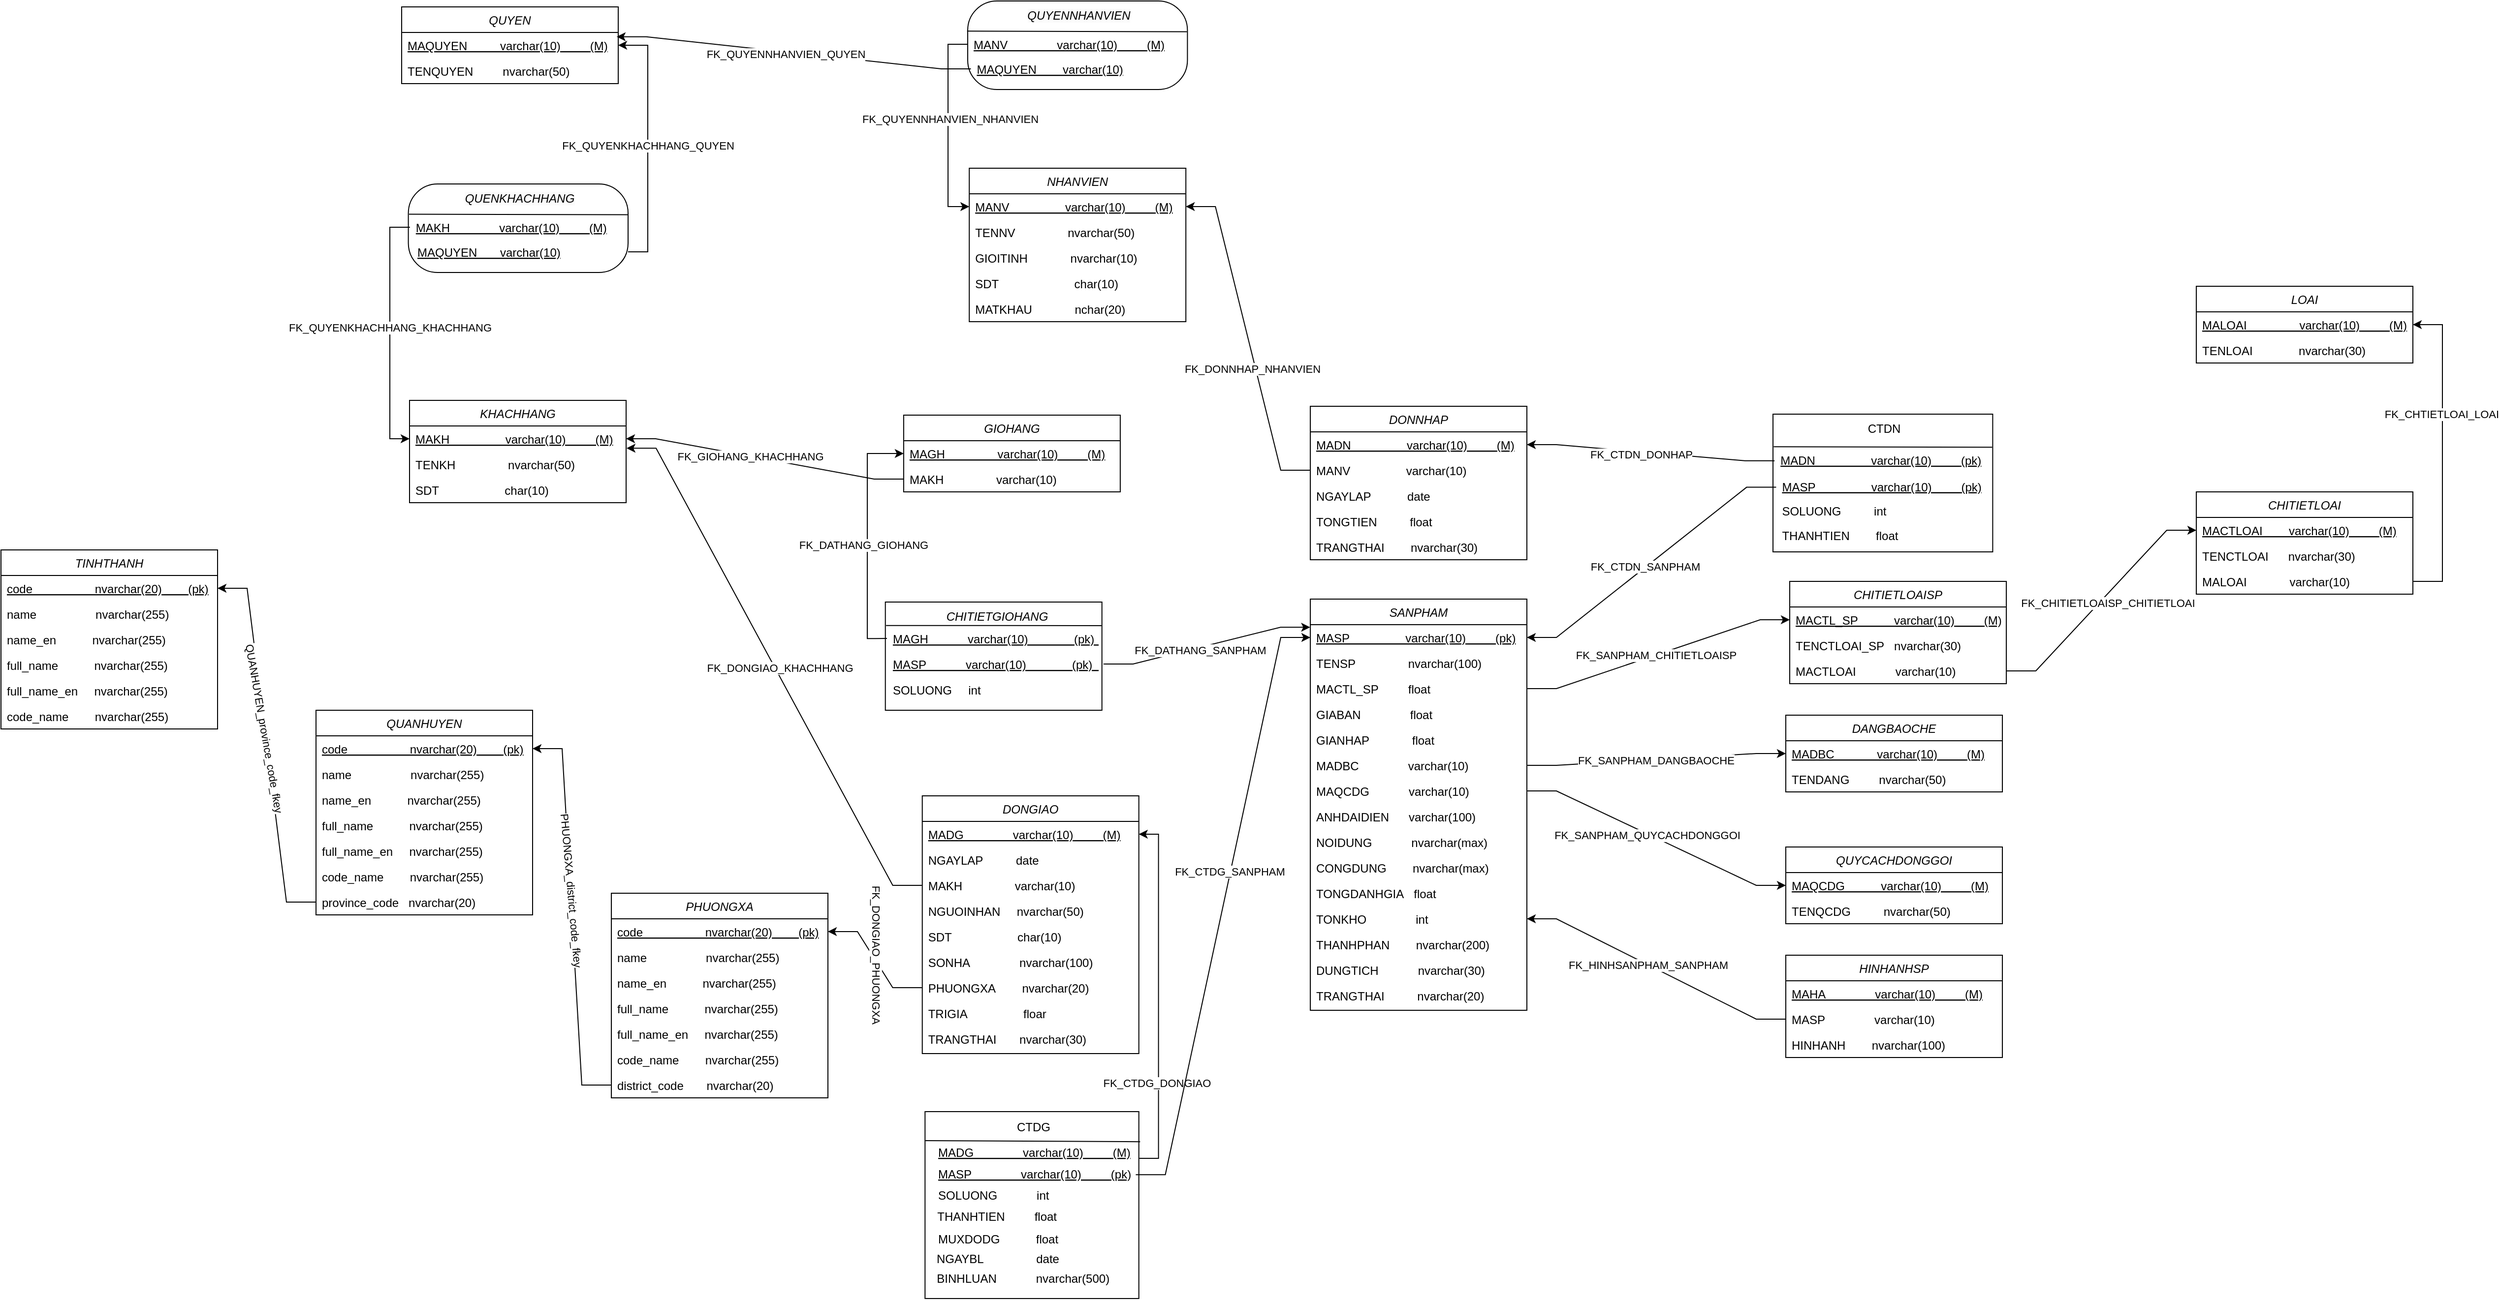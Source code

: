 <mxfile version="22.1.9" type="google">
  <diagram id="C5RBs43oDa-KdzZeNtuy" name="Page-1">
    <mxGraphModel grid="1" page="1" gridSize="10" guides="1" tooltips="1" connect="1" arrows="1" fold="1" pageScale="1" pageWidth="827" pageHeight="1169" math="0" shadow="0">
      <root>
        <mxCell id="WIyWlLk6GJQsqaUBKTNV-0" />
        <mxCell id="WIyWlLk6GJQsqaUBKTNV-1" parent="WIyWlLk6GJQsqaUBKTNV-0" />
        <mxCell id="0dB9B7S8kSLd88PdveQH-737" value="SANPHAM" style="swimlane;fontStyle=2;align=center;verticalAlign=top;childLayout=stackLayout;horizontal=1;startSize=26;horizontalStack=0;resizeParent=1;resizeLast=0;collapsible=1;marginBottom=0;rounded=0;shadow=0;strokeWidth=1;" vertex="1" parent="WIyWlLk6GJQsqaUBKTNV-1">
          <mxGeometry x="1710" y="1148" width="220" height="418" as="geometry">
            <mxRectangle x="230" y="140" width="160" height="26" as="alternateBounds" />
          </mxGeometry>
        </mxCell>
        <mxCell id="0dB9B7S8kSLd88PdveQH-738" value="MASP                 varchar(10)         (pk)" style="text;align=left;verticalAlign=top;spacingLeft=4;spacingRight=4;overflow=hidden;rotatable=0;points=[[0,0.5],[1,0.5]];portConstraint=eastwest;fontStyle=4" vertex="1" parent="0dB9B7S8kSLd88PdveQH-737">
          <mxGeometry y="26" width="220" height="26" as="geometry" />
        </mxCell>
        <mxCell id="0dB9B7S8kSLd88PdveQH-739" value="TENSP                nvarchar(100)" style="text;align=left;verticalAlign=top;spacingLeft=4;spacingRight=4;overflow=hidden;rotatable=0;points=[[0,0.5],[1,0.5]];portConstraint=eastwest;rounded=0;shadow=0;html=0;" vertex="1" parent="0dB9B7S8kSLd88PdveQH-737">
          <mxGeometry y="52" width="220" height="26" as="geometry" />
        </mxCell>
        <mxCell id="0dB9B7S8kSLd88PdveQH-740" value="MACTL_SP         float" style="text;align=left;verticalAlign=top;spacingLeft=4;spacingRight=4;overflow=hidden;rotatable=0;points=[[0,0.5],[1,0.5]];portConstraint=eastwest;rounded=0;shadow=0;html=0;" vertex="1" parent="0dB9B7S8kSLd88PdveQH-737">
          <mxGeometry y="78" width="220" height="26" as="geometry" />
        </mxCell>
        <mxCell id="0dB9B7S8kSLd88PdveQH-741" value="GIABAN               float" style="text;align=left;verticalAlign=top;spacingLeft=4;spacingRight=4;overflow=hidden;rotatable=0;points=[[0,0.5],[1,0.5]];portConstraint=eastwest;rounded=0;shadow=0;html=0;" vertex="1" parent="0dB9B7S8kSLd88PdveQH-737">
          <mxGeometry y="104" width="220" height="26" as="geometry" />
        </mxCell>
        <mxCell id="0dB9B7S8kSLd88PdveQH-742" value="GIANHAP             float" style="text;align=left;verticalAlign=top;spacingLeft=4;spacingRight=4;overflow=hidden;rotatable=0;points=[[0,0.5],[1,0.5]];portConstraint=eastwest;rounded=0;shadow=0;html=0;" vertex="1" parent="0dB9B7S8kSLd88PdveQH-737">
          <mxGeometry y="130" width="220" height="26" as="geometry" />
        </mxCell>
        <mxCell id="0dB9B7S8kSLd88PdveQH-743" value="MADBC               varchar(10)" style="text;align=left;verticalAlign=top;spacingLeft=4;spacingRight=4;overflow=hidden;rotatable=0;points=[[0,0.5],[1,0.5]];portConstraint=eastwest;rounded=0;shadow=0;html=0;" vertex="1" parent="0dB9B7S8kSLd88PdveQH-737">
          <mxGeometry y="156" width="220" height="26" as="geometry" />
        </mxCell>
        <mxCell id="0dB9B7S8kSLd88PdveQH-744" value="MAQCDG            varchar(10)" style="text;align=left;verticalAlign=top;spacingLeft=4;spacingRight=4;overflow=hidden;rotatable=0;points=[[0,0.5],[1,0.5]];portConstraint=eastwest;rounded=0;shadow=0;html=0;" vertex="1" parent="0dB9B7S8kSLd88PdveQH-737">
          <mxGeometry y="182" width="220" height="26" as="geometry" />
        </mxCell>
        <mxCell id="0dB9B7S8kSLd88PdveQH-745" value="ANHDAIDIEN      varchar(100)" style="text;align=left;verticalAlign=top;spacingLeft=4;spacingRight=4;overflow=hidden;rotatable=0;points=[[0,0.5],[1,0.5]];portConstraint=eastwest;rounded=0;shadow=0;html=0;" vertex="1" parent="0dB9B7S8kSLd88PdveQH-737">
          <mxGeometry y="208" width="220" height="26" as="geometry" />
        </mxCell>
        <mxCell id="0dB9B7S8kSLd88PdveQH-746" value="NOIDUNG            nvarchar(max)" style="text;align=left;verticalAlign=top;spacingLeft=4;spacingRight=4;overflow=hidden;rotatable=0;points=[[0,0.5],[1,0.5]];portConstraint=eastwest;rounded=0;shadow=0;html=0;" vertex="1" parent="0dB9B7S8kSLd88PdveQH-737">
          <mxGeometry y="234" width="220" height="26" as="geometry" />
        </mxCell>
        <mxCell id="0dB9B7S8kSLd88PdveQH-747" value="CONGDUNG        nvarchar(max)" style="text;align=left;verticalAlign=top;spacingLeft=4;spacingRight=4;overflow=hidden;rotatable=0;points=[[0,0.5],[1,0.5]];portConstraint=eastwest;rounded=0;shadow=0;html=0;" vertex="1" parent="0dB9B7S8kSLd88PdveQH-737">
          <mxGeometry y="260" width="220" height="26" as="geometry" />
        </mxCell>
        <mxCell id="0dB9B7S8kSLd88PdveQH-748" value="TONGDANHGIA   float" style="text;align=left;verticalAlign=top;spacingLeft=4;spacingRight=4;overflow=hidden;rotatable=0;points=[[0,0.5],[1,0.5]];portConstraint=eastwest;rounded=0;shadow=0;html=0;" vertex="1" parent="0dB9B7S8kSLd88PdveQH-737">
          <mxGeometry y="286" width="220" height="26" as="geometry" />
        </mxCell>
        <mxCell id="0dB9B7S8kSLd88PdveQH-749" value="TONKHO               int" style="text;align=left;verticalAlign=top;spacingLeft=4;spacingRight=4;overflow=hidden;rotatable=0;points=[[0,0.5],[1,0.5]];portConstraint=eastwest;rounded=0;shadow=0;html=0;" vertex="1" parent="0dB9B7S8kSLd88PdveQH-737">
          <mxGeometry y="312" width="220" height="26" as="geometry" />
        </mxCell>
        <mxCell id="0dB9B7S8kSLd88PdveQH-750" value="THANHPHAN        nvarchar(200)" style="text;align=left;verticalAlign=top;spacingLeft=4;spacingRight=4;overflow=hidden;rotatable=0;points=[[0,0.5],[1,0.5]];portConstraint=eastwest;rounded=0;shadow=0;html=0;" vertex="1" parent="0dB9B7S8kSLd88PdveQH-737">
          <mxGeometry y="338" width="220" height="26" as="geometry" />
        </mxCell>
        <mxCell id="0dB9B7S8kSLd88PdveQH-751" value="DUNGTICH            nvarchar(30)" style="text;align=left;verticalAlign=top;spacingLeft=4;spacingRight=4;overflow=hidden;rotatable=0;points=[[0,0.5],[1,0.5]];portConstraint=eastwest;rounded=0;shadow=0;html=0;" vertex="1" parent="0dB9B7S8kSLd88PdveQH-737">
          <mxGeometry y="364" width="220" height="26" as="geometry" />
        </mxCell>
        <mxCell id="0dB9B7S8kSLd88PdveQH-752" value="TRANGTHAI          nvarchar(20)" style="text;align=left;verticalAlign=top;spacingLeft=4;spacingRight=4;overflow=hidden;rotatable=0;points=[[0,0.5],[1,0.5]];portConstraint=eastwest;rounded=0;shadow=0;html=0;" vertex="1" parent="0dB9B7S8kSLd88PdveQH-737">
          <mxGeometry y="390" width="220" height="28" as="geometry" />
        </mxCell>
        <mxCell id="0dB9B7S8kSLd88PdveQH-753" value="DANGBAOCHE" style="swimlane;fontStyle=2;align=center;verticalAlign=top;childLayout=stackLayout;horizontal=1;startSize=26;horizontalStack=0;resizeParent=1;resizeLast=0;collapsible=1;marginBottom=0;rounded=0;shadow=0;strokeWidth=1;" vertex="1" parent="WIyWlLk6GJQsqaUBKTNV-1">
          <mxGeometry x="2193" y="1266" width="220" height="78" as="geometry">
            <mxRectangle x="230" y="140" width="160" height="26" as="alternateBounds" />
          </mxGeometry>
        </mxCell>
        <mxCell id="0dB9B7S8kSLd88PdveQH-754" value="MADBC             varchar(10)         (M)" style="text;align=left;verticalAlign=top;spacingLeft=4;spacingRight=4;overflow=hidden;rotatable=0;points=[[0,0.5],[1,0.5]];portConstraint=eastwest;fontStyle=4" vertex="1" parent="0dB9B7S8kSLd88PdveQH-753">
          <mxGeometry y="26" width="220" height="26" as="geometry" />
        </mxCell>
        <mxCell id="0dB9B7S8kSLd88PdveQH-755" value="TENDANG         nvarchar(50)" style="text;align=left;verticalAlign=top;spacingLeft=4;spacingRight=4;overflow=hidden;rotatable=0;points=[[0,0.5],[1,0.5]];portConstraint=eastwest;rounded=0;shadow=0;html=0;" vertex="1" parent="0dB9B7S8kSLd88PdveQH-753">
          <mxGeometry y="52" width="220" height="26" as="geometry" />
        </mxCell>
        <mxCell id="0dB9B7S8kSLd88PdveQH-756" value="CHITIETLOAISP" style="swimlane;fontStyle=2;align=center;verticalAlign=top;childLayout=stackLayout;horizontal=1;startSize=26;horizontalStack=0;resizeParent=1;resizeLast=0;collapsible=1;marginBottom=0;rounded=0;shadow=0;strokeWidth=1;" vertex="1" parent="WIyWlLk6GJQsqaUBKTNV-1">
          <mxGeometry x="2197" y="1130" width="220" height="104" as="geometry">
            <mxRectangle x="230" y="140" width="160" height="26" as="alternateBounds" />
          </mxGeometry>
        </mxCell>
        <mxCell id="0dB9B7S8kSLd88PdveQH-757" value="MACTL_SP           varchar(10)         (M)" style="text;align=left;verticalAlign=top;spacingLeft=4;spacingRight=4;overflow=hidden;rotatable=0;points=[[0,0.5],[1,0.5]];portConstraint=eastwest;fontStyle=4" vertex="1" parent="0dB9B7S8kSLd88PdveQH-756">
          <mxGeometry y="26" width="220" height="26" as="geometry" />
        </mxCell>
        <mxCell id="0dB9B7S8kSLd88PdveQH-758" value="TENCTLOAI_SP   nvarchar(30)" style="text;align=left;verticalAlign=top;spacingLeft=4;spacingRight=4;overflow=hidden;rotatable=0;points=[[0,0.5],[1,0.5]];portConstraint=eastwest;rounded=0;shadow=0;html=0;" vertex="1" parent="0dB9B7S8kSLd88PdveQH-756">
          <mxGeometry y="52" width="220" height="26" as="geometry" />
        </mxCell>
        <mxCell id="0dB9B7S8kSLd88PdveQH-759" value="MACTLOAI            varchar(10)" style="text;align=left;verticalAlign=top;spacingLeft=4;spacingRight=4;overflow=hidden;rotatable=0;points=[[0,0.5],[1,0.5]];portConstraint=eastwest;rounded=0;shadow=0;html=0;" vertex="1" parent="0dB9B7S8kSLd88PdveQH-756">
          <mxGeometry y="78" width="220" height="26" as="geometry" />
        </mxCell>
        <mxCell id="0dB9B7S8kSLd88PdveQH-760" value="CHITIETLOAI" style="swimlane;fontStyle=2;align=center;verticalAlign=top;childLayout=stackLayout;horizontal=1;startSize=26;horizontalStack=0;resizeParent=1;resizeLast=0;collapsible=1;marginBottom=0;rounded=0;shadow=0;strokeWidth=1;" vertex="1" parent="WIyWlLk6GJQsqaUBKTNV-1">
          <mxGeometry x="2610" y="1039" width="220" height="104" as="geometry">
            <mxRectangle x="230" y="140" width="160" height="26" as="alternateBounds" />
          </mxGeometry>
        </mxCell>
        <mxCell id="0dB9B7S8kSLd88PdveQH-761" value="MACTLOAI        varchar(10)         (M)" style="text;align=left;verticalAlign=top;spacingLeft=4;spacingRight=4;overflow=hidden;rotatable=0;points=[[0,0.5],[1,0.5]];portConstraint=eastwest;fontStyle=4" vertex="1" parent="0dB9B7S8kSLd88PdveQH-760">
          <mxGeometry y="26" width="220" height="26" as="geometry" />
        </mxCell>
        <mxCell id="0dB9B7S8kSLd88PdveQH-762" value="TENCTLOAI      nvarchar(30)" style="text;align=left;verticalAlign=top;spacingLeft=4;spacingRight=4;overflow=hidden;rotatable=0;points=[[0,0.5],[1,0.5]];portConstraint=eastwest;rounded=0;shadow=0;html=0;" vertex="1" parent="0dB9B7S8kSLd88PdveQH-760">
          <mxGeometry y="52" width="220" height="26" as="geometry" />
        </mxCell>
        <mxCell id="0dB9B7S8kSLd88PdveQH-763" value="MALOAI             varchar(10)         " style="text;align=left;verticalAlign=top;spacingLeft=4;spacingRight=4;overflow=hidden;rotatable=0;points=[[0,0.5],[1,0.5]];portConstraint=eastwest;fontStyle=0" vertex="1" parent="0dB9B7S8kSLd88PdveQH-760">
          <mxGeometry y="78" width="220" height="26" as="geometry" />
        </mxCell>
        <mxCell id="0dB9B7S8kSLd88PdveQH-764" value="QUYCACHDONGGOI" style="swimlane;fontStyle=2;align=center;verticalAlign=top;childLayout=stackLayout;horizontal=1;startSize=26;horizontalStack=0;resizeParent=1;resizeLast=0;collapsible=1;marginBottom=0;rounded=0;shadow=0;strokeWidth=1;" vertex="1" parent="WIyWlLk6GJQsqaUBKTNV-1">
          <mxGeometry x="2193" y="1400" width="220" height="78" as="geometry">
            <mxRectangle x="230" y="140" width="160" height="26" as="alternateBounds" />
          </mxGeometry>
        </mxCell>
        <mxCell id="0dB9B7S8kSLd88PdveQH-765" value="MAQCDG           varchar(10)         (M)" style="text;align=left;verticalAlign=top;spacingLeft=4;spacingRight=4;overflow=hidden;rotatable=0;points=[[0,0.5],[1,0.5]];portConstraint=eastwest;fontStyle=4" vertex="1" parent="0dB9B7S8kSLd88PdveQH-764">
          <mxGeometry y="26" width="220" height="26" as="geometry" />
        </mxCell>
        <mxCell id="0dB9B7S8kSLd88PdveQH-766" value="TENQCDG          nvarchar(50)" style="text;align=left;verticalAlign=top;spacingLeft=4;spacingRight=4;overflow=hidden;rotatable=0;points=[[0,0.5],[1,0.5]];portConstraint=eastwest;rounded=0;shadow=0;html=0;" vertex="1" parent="0dB9B7S8kSLd88PdveQH-764">
          <mxGeometry y="52" width="220" height="26" as="geometry" />
        </mxCell>
        <mxCell id="0dB9B7S8kSLd88PdveQH-767" value="LOAI" style="swimlane;fontStyle=2;align=center;verticalAlign=top;childLayout=stackLayout;horizontal=1;startSize=26;horizontalStack=0;resizeParent=1;resizeLast=0;collapsible=1;marginBottom=0;rounded=0;shadow=0;strokeWidth=1;" vertex="1" parent="WIyWlLk6GJQsqaUBKTNV-1">
          <mxGeometry x="2610" y="830" width="220" height="78" as="geometry">
            <mxRectangle x="230" y="140" width="160" height="26" as="alternateBounds" />
          </mxGeometry>
        </mxCell>
        <mxCell id="0dB9B7S8kSLd88PdveQH-768" value="MALOAI                varchar(10)         (M)" style="text;align=left;verticalAlign=top;spacingLeft=4;spacingRight=4;overflow=hidden;rotatable=0;points=[[0,0.5],[1,0.5]];portConstraint=eastwest;fontStyle=4" vertex="1" parent="0dB9B7S8kSLd88PdveQH-767">
          <mxGeometry y="26" width="220" height="26" as="geometry" />
        </mxCell>
        <mxCell id="0dB9B7S8kSLd88PdveQH-769" value="TENLOAI              nvarchar(30)" style="text;align=left;verticalAlign=top;spacingLeft=4;spacingRight=4;overflow=hidden;rotatable=0;points=[[0,0.5],[1,0.5]];portConstraint=eastwest;rounded=0;shadow=0;html=0;" vertex="1" parent="0dB9B7S8kSLd88PdveQH-767">
          <mxGeometry y="52" width="220" height="26" as="geometry" />
        </mxCell>
        <mxCell id="0dB9B7S8kSLd88PdveQH-770" value="DONNHAP" style="swimlane;fontStyle=2;align=center;verticalAlign=top;childLayout=stackLayout;horizontal=1;startSize=26;horizontalStack=0;resizeParent=1;resizeLast=0;collapsible=1;marginBottom=0;rounded=0;shadow=0;strokeWidth=1;" vertex="1" parent="WIyWlLk6GJQsqaUBKTNV-1">
          <mxGeometry x="1710" y="952" width="220" height="156" as="geometry">
            <mxRectangle x="230" y="140" width="160" height="26" as="alternateBounds" />
          </mxGeometry>
        </mxCell>
        <mxCell id="0dB9B7S8kSLd88PdveQH-771" value="MADN                 varchar(10)         (M)" style="text;align=left;verticalAlign=top;spacingLeft=4;spacingRight=4;overflow=hidden;rotatable=0;points=[[0,0.5],[1,0.5]];portConstraint=eastwest;fontStyle=4" vertex="1" parent="0dB9B7S8kSLd88PdveQH-770">
          <mxGeometry y="26" width="220" height="26" as="geometry" />
        </mxCell>
        <mxCell id="0dB9B7S8kSLd88PdveQH-772" value="MANV                 varchar(10)" style="text;align=left;verticalAlign=top;spacingLeft=4;spacingRight=4;overflow=hidden;rotatable=0;points=[[0,0.5],[1,0.5]];portConstraint=eastwest;rounded=0;shadow=0;html=0;" vertex="1" parent="0dB9B7S8kSLd88PdveQH-770">
          <mxGeometry y="52" width="220" height="26" as="geometry" />
        </mxCell>
        <mxCell id="0dB9B7S8kSLd88PdveQH-773" value="NGAYLAP           date" style="text;align=left;verticalAlign=top;spacingLeft=4;spacingRight=4;overflow=hidden;rotatable=0;points=[[0,0.5],[1,0.5]];portConstraint=eastwest;rounded=0;shadow=0;html=0;" vertex="1" parent="0dB9B7S8kSLd88PdveQH-770">
          <mxGeometry y="78" width="220" height="26" as="geometry" />
        </mxCell>
        <mxCell id="0dB9B7S8kSLd88PdveQH-774" value="TONGTIEN          float" style="text;align=left;verticalAlign=top;spacingLeft=4;spacingRight=4;overflow=hidden;rotatable=0;points=[[0,0.5],[1,0.5]];portConstraint=eastwest;rounded=0;shadow=0;html=0;" vertex="1" parent="0dB9B7S8kSLd88PdveQH-770">
          <mxGeometry y="104" width="220" height="26" as="geometry" />
        </mxCell>
        <mxCell id="0dB9B7S8kSLd88PdveQH-775" value="TRANGTHAI        nvarchar(30)" style="text;align=left;verticalAlign=top;spacingLeft=4;spacingRight=4;overflow=hidden;rotatable=0;points=[[0,0.5],[1,0.5]];portConstraint=eastwest;rounded=0;shadow=0;html=0;" vertex="1" parent="0dB9B7S8kSLd88PdveQH-770">
          <mxGeometry y="130" width="220" height="26" as="geometry" />
        </mxCell>
        <mxCell id="0dB9B7S8kSLd88PdveQH-776" value="KHACHHANG" style="swimlane;fontStyle=2;align=center;verticalAlign=top;childLayout=stackLayout;horizontal=1;startSize=26;horizontalStack=0;resizeParent=1;resizeLast=0;collapsible=1;marginBottom=0;rounded=0;shadow=0;strokeWidth=1;" vertex="1" parent="WIyWlLk6GJQsqaUBKTNV-1">
          <mxGeometry x="795" y="946" width="220" height="104" as="geometry">
            <mxRectangle x="230" y="140" width="160" height="26" as="alternateBounds" />
          </mxGeometry>
        </mxCell>
        <mxCell id="0dB9B7S8kSLd88PdveQH-777" value="MAKH                 varchar(10)         (M)" style="text;align=left;verticalAlign=top;spacingLeft=4;spacingRight=4;overflow=hidden;rotatable=0;points=[[0,0.5],[1,0.5]];portConstraint=eastwest;fontStyle=4" vertex="1" parent="0dB9B7S8kSLd88PdveQH-776">
          <mxGeometry y="26" width="220" height="26" as="geometry" />
        </mxCell>
        <mxCell id="0dB9B7S8kSLd88PdveQH-778" value="TENKH                nvarchar(50)" style="text;align=left;verticalAlign=top;spacingLeft=4;spacingRight=4;overflow=hidden;rotatable=0;points=[[0,0.5],[1,0.5]];portConstraint=eastwest;rounded=0;shadow=0;html=0;" vertex="1" parent="0dB9B7S8kSLd88PdveQH-776">
          <mxGeometry y="52" width="220" height="26" as="geometry" />
        </mxCell>
        <mxCell id="0dB9B7S8kSLd88PdveQH-779" value="SDT                    char(10)" style="text;align=left;verticalAlign=top;spacingLeft=4;spacingRight=4;overflow=hidden;rotatable=0;points=[[0,0.5],[1,0.5]];portConstraint=eastwest;rounded=0;shadow=0;html=0;" vertex="1" parent="0dB9B7S8kSLd88PdveQH-776">
          <mxGeometry y="78" width="220" height="26" as="geometry" />
        </mxCell>
        <mxCell id="0dB9B7S8kSLd88PdveQH-780" value="GIOHANG" style="swimlane;fontStyle=2;align=center;verticalAlign=top;childLayout=stackLayout;horizontal=1;startSize=26;horizontalStack=0;resizeParent=1;resizeLast=0;collapsible=1;marginBottom=0;rounded=0;shadow=0;strokeWidth=1;" vertex="1" parent="WIyWlLk6GJQsqaUBKTNV-1">
          <mxGeometry x="1296.95" y="961" width="220" height="78" as="geometry">
            <mxRectangle x="230" y="140" width="160" height="26" as="alternateBounds" />
          </mxGeometry>
        </mxCell>
        <mxCell id="0dB9B7S8kSLd88PdveQH-781" value="MAGH                varchar(10)         (M)" style="text;align=left;verticalAlign=top;spacingLeft=4;spacingRight=4;overflow=hidden;rotatable=0;points=[[0,0.5],[1,0.5]];portConstraint=eastwest;fontStyle=4" vertex="1" parent="0dB9B7S8kSLd88PdveQH-780">
          <mxGeometry y="26" width="220" height="26" as="geometry" />
        </mxCell>
        <mxCell id="0dB9B7S8kSLd88PdveQH-782" value="MAKH                varchar(10)        " style="text;align=left;verticalAlign=top;spacingLeft=4;spacingRight=4;overflow=hidden;rotatable=0;points=[[0,0.5],[1,0.5]];portConstraint=eastwest;fontStyle=0" vertex="1" parent="0dB9B7S8kSLd88PdveQH-780">
          <mxGeometry y="52" width="220" height="26" as="geometry" />
        </mxCell>
        <mxCell id="0dB9B7S8kSLd88PdveQH-783" value="HINHANHSP" style="swimlane;fontStyle=2;align=center;verticalAlign=top;childLayout=stackLayout;horizontal=1;startSize=26;horizontalStack=0;resizeParent=1;resizeLast=0;collapsible=1;marginBottom=0;rounded=0;shadow=0;strokeWidth=1;" vertex="1" parent="WIyWlLk6GJQsqaUBKTNV-1">
          <mxGeometry x="2193" y="1510" width="220" height="104" as="geometry">
            <mxRectangle x="230" y="140" width="160" height="26" as="alternateBounds" />
          </mxGeometry>
        </mxCell>
        <mxCell id="0dB9B7S8kSLd88PdveQH-784" value="MAHA               varchar(10)         (M)" style="text;align=left;verticalAlign=top;spacingLeft=4;spacingRight=4;overflow=hidden;rotatable=0;points=[[0,0.5],[1,0.5]];portConstraint=eastwest;fontStyle=4" vertex="1" parent="0dB9B7S8kSLd88PdveQH-783">
          <mxGeometry y="26" width="220" height="26" as="geometry" />
        </mxCell>
        <mxCell id="0dB9B7S8kSLd88PdveQH-785" value="MASP               varchar(10)         " style="text;align=left;verticalAlign=top;spacingLeft=4;spacingRight=4;overflow=hidden;rotatable=0;points=[[0,0.5],[1,0.5]];portConstraint=eastwest;fontStyle=0" vertex="1" parent="0dB9B7S8kSLd88PdveQH-783">
          <mxGeometry y="52" width="220" height="26" as="geometry" />
        </mxCell>
        <mxCell id="0dB9B7S8kSLd88PdveQH-786" value="HINHANH        nvarchar(100)" style="text;align=left;verticalAlign=top;spacingLeft=4;spacingRight=4;overflow=hidden;rotatable=0;points=[[0,0.5],[1,0.5]];portConstraint=eastwest;rounded=0;shadow=0;html=0;" vertex="1" parent="0dB9B7S8kSLd88PdveQH-783">
          <mxGeometry y="78" width="220" height="26" as="geometry" />
        </mxCell>
        <mxCell id="0dB9B7S8kSLd88PdveQH-787" value="" style="group" connectable="0" vertex="1" parent="WIyWlLk6GJQsqaUBKTNV-1">
          <mxGeometry x="1320" y="1148" width="223.2" height="160" as="geometry" />
        </mxCell>
        <mxCell id="0dB9B7S8kSLd88PdveQH-788" value="" style="rounded=1;whiteSpace=wrap;html=1;arcSize=0;fillStyle=solid;" vertex="1" parent="0dB9B7S8kSLd88PdveQH-787">
          <mxGeometry x="-41.65" y="3" width="220" height="110" as="geometry" />
        </mxCell>
        <mxCell id="0dB9B7S8kSLd88PdveQH-789" value="MAGH            varchar(10)              (pk)    " style="text;align=left;verticalAlign=top;spacingLeft=4;spacingRight=4;overflow=hidden;rotatable=0;points=[[0,0.5],[1,0.5]];portConstraint=eastwest;fontStyle=4" vertex="1" parent="0dB9B7S8kSLd88PdveQH-787">
          <mxGeometry x="-40.05" y="27.11" width="220" height="25.89" as="geometry" />
        </mxCell>
        <mxCell id="0dB9B7S8kSLd88PdveQH-790" value="" style="endArrow=none;html=1;rounded=0;exitX=0.993;exitY=-0.004;exitDx=0;exitDy=0;exitPerimeter=0;entryX=-0.004;entryY=-0.01;entryDx=0;entryDy=0;entryPerimeter=0;" edge="1" parent="0dB9B7S8kSLd88PdveQH-787" source="0dB9B7S8kSLd88PdveQH-789" target="0dB9B7S8kSLd88PdveQH-789">
          <mxGeometry width="50" height="50" relative="1" as="geometry">
            <mxPoint x="-90.55" y="66.389" as="sourcePoint" />
            <mxPoint x="-40.55" y="27.5" as="targetPoint" />
          </mxGeometry>
        </mxCell>
        <mxCell id="0dB9B7S8kSLd88PdveQH-791" value="&lt;span style=&quot;color: rgb(0, 0, 0); font-family: Helvetica; font-size: 12px; font-style: italic; font-variant-ligatures: normal; font-variant-caps: normal; font-weight: 400; letter-spacing: normal; orphans: 2; text-indent: 0px; text-transform: none; widows: 2; word-spacing: 0px; -webkit-text-stroke-width: 0px; background-color: rgb(251, 251, 251); text-decoration-thickness: initial; text-decoration-style: initial; text-decoration-color: initial; float: none; display: inline !important;&quot;&gt;CHITIETGIOHANG&lt;/span&gt;" style="text;whiteSpace=wrap;html=1;align=center;" vertex="1" parent="0dB9B7S8kSLd88PdveQH-787">
          <mxGeometry x="1.55" y="3.778" width="140.0" height="22.556" as="geometry" />
        </mxCell>
        <mxCell id="0dB9B7S8kSLd88PdveQH-792" value="MASP            varchar(10)              (pk)    " style="text;align=left;verticalAlign=top;spacingLeft=4;spacingRight=4;overflow=hidden;rotatable=0;points=[[0,0.5],[1,0.5]];portConstraint=eastwest;fontStyle=4" vertex="1" parent="0dB9B7S8kSLd88PdveQH-787">
          <mxGeometry x="-40.05" y="53" width="220" height="25.89" as="geometry" />
        </mxCell>
        <mxCell id="0dB9B7S8kSLd88PdveQH-793" value="SOLUONG     int    " style="text;align=left;verticalAlign=top;spacingLeft=4;spacingRight=4;overflow=hidden;rotatable=0;points=[[0,0.5],[1,0.5]];portConstraint=eastwest;fontStyle=0" vertex="1" parent="0dB9B7S8kSLd88PdveQH-787">
          <mxGeometry x="-40.05" y="78.89" width="220" height="25.89" as="geometry" />
        </mxCell>
        <mxCell id="0dB9B7S8kSLd88PdveQH-794" value="" style="group" connectable="0" vertex="1" parent="WIyWlLk6GJQsqaUBKTNV-1">
          <mxGeometry x="2180" y="960" width="223.2" height="140" as="geometry" />
        </mxCell>
        <mxCell id="0dB9B7S8kSLd88PdveQH-795" value="" style="rounded=1;whiteSpace=wrap;html=1;arcSize=0;fillStyle=solid;" vertex="1" parent="0dB9B7S8kSLd88PdveQH-794">
          <mxGeometry width="223.2" height="140" as="geometry" />
        </mxCell>
        <mxCell id="0dB9B7S8kSLd88PdveQH-796" value="MADN                 varchar(10)         (pk)" style="text;align=left;verticalAlign=top;spacingLeft=4;spacingRight=4;overflow=hidden;rotatable=0;points=[[0,0.5],[1,0.5]];portConstraint=eastwest;fontStyle=4" vertex="1" parent="0dB9B7S8kSLd88PdveQH-794">
          <mxGeometry x="1.6" y="33.385" width="220.0" height="28.0" as="geometry" />
        </mxCell>
        <mxCell id="0dB9B7S8kSLd88PdveQH-797" value="MASP                 varchar(10)         (pk)" style="text;align=left;verticalAlign=top;spacingLeft=4;spacingRight=4;overflow=hidden;rotatable=0;points=[[0,0.5],[1,0.5]];portConstraint=eastwest;rounded=0;shadow=0;html=0;fontStyle=4" vertex="1" parent="0dB9B7S8kSLd88PdveQH-794">
          <mxGeometry x="3.2" y="60.308" width="220.0" height="28.0" as="geometry" />
        </mxCell>
        <mxCell id="0dB9B7S8kSLd88PdveQH-798" value="" style="endArrow=none;html=1;rounded=0;exitX=1.005;exitY=0.01;exitDx=0;exitDy=0;exitPerimeter=0;entryX=-0.004;entryY=-0.01;entryDx=0;entryDy=0;entryPerimeter=0;" edge="1" parent="0dB9B7S8kSLd88PdveQH-794" source="0dB9B7S8kSLd88PdveQH-796" target="0dB9B7S8kSLd88PdveQH-796">
          <mxGeometry width="50" height="50" relative="1" as="geometry">
            <mxPoint x="-48.9" y="87.769" as="sourcePoint" />
            <mxPoint x="1.1" y="33.923" as="targetPoint" />
          </mxGeometry>
        </mxCell>
        <mxCell id="0dB9B7S8kSLd88PdveQH-799" value="CTDN" style="text;whiteSpace=wrap;html=1;align=center;" vertex="1" parent="0dB9B7S8kSLd88PdveQH-794">
          <mxGeometry x="43.2" y="1.077" width="140.0" height="31.231" as="geometry" />
        </mxCell>
        <mxCell id="0dB9B7S8kSLd88PdveQH-800" value="THANHTIEN        float" style="text;align=left;verticalAlign=top;spacingLeft=4;spacingRight=4;overflow=hidden;rotatable=0;points=[[0,0.5],[1,0.5]];portConstraint=eastwest;fontStyle=0" vertex="1" parent="0dB9B7S8kSLd88PdveQH-794">
          <mxGeometry x="3.2" y="109.846" width="220.0" height="28.0" as="geometry" />
        </mxCell>
        <mxCell id="0dB9B7S8kSLd88PdveQH-801" value="SOLUONG          int" style="text;align=left;verticalAlign=top;spacingLeft=4;spacingRight=4;overflow=hidden;rotatable=0;points=[[0,0.5],[1,0.5]];portConstraint=eastwest;fontStyle=0" vertex="1" parent="0dB9B7S8kSLd88PdveQH-794">
          <mxGeometry x="3.2" y="85.077" width="220.0" height="28.0" as="geometry" />
        </mxCell>
        <mxCell id="0dB9B7S8kSLd88PdveQH-802" value="" style="group" connectable="0" vertex="1" parent="WIyWlLk6GJQsqaUBKTNV-1">
          <mxGeometry x="1338.6" y="1230" width="217.2" height="629" as="geometry" />
        </mxCell>
        <mxCell id="0dB9B7S8kSLd88PdveQH-803" value="DONGIAO" style="swimlane;fontStyle=2;align=center;verticalAlign=top;childLayout=stackLayout;horizontal=1;startSize=26;horizontalStack=0;resizeParent=1;resizeLast=0;collapsible=1;marginBottom=0;rounded=0;shadow=0;strokeWidth=1;" vertex="1" parent="0dB9B7S8kSLd88PdveQH-802">
          <mxGeometry x="-22.75" y="118" width="220" height="262" as="geometry">
            <mxRectangle x="230" y="140" width="160" height="26" as="alternateBounds" />
          </mxGeometry>
        </mxCell>
        <mxCell id="0dB9B7S8kSLd88PdveQH-804" value="MADG               varchar(10)         (M)" style="text;align=left;verticalAlign=top;spacingLeft=4;spacingRight=4;overflow=hidden;rotatable=0;points=[[0,0.5],[1,0.5]];portConstraint=eastwest;fontStyle=4" vertex="1" parent="0dB9B7S8kSLd88PdveQH-803">
          <mxGeometry y="26" width="220" height="26" as="geometry" />
        </mxCell>
        <mxCell id="0dB9B7S8kSLd88PdveQH-805" value="NGAYLAP          date" style="text;align=left;verticalAlign=top;spacingLeft=4;spacingRight=4;overflow=hidden;rotatable=0;points=[[0,0.5],[1,0.5]];portConstraint=eastwest;rounded=0;shadow=0;html=0;" vertex="1" parent="0dB9B7S8kSLd88PdveQH-803">
          <mxGeometry y="52" width="220" height="26" as="geometry" />
        </mxCell>
        <mxCell id="0dB9B7S8kSLd88PdveQH-806" value="MAKH                varchar(10)" style="text;align=left;verticalAlign=top;spacingLeft=4;spacingRight=4;overflow=hidden;rotatable=0;points=[[0,0.5],[1,0.5]];portConstraint=eastwest;rounded=0;shadow=0;html=0;" vertex="1" parent="0dB9B7S8kSLd88PdveQH-803">
          <mxGeometry y="78" width="220" height="26" as="geometry" />
        </mxCell>
        <mxCell id="0dB9B7S8kSLd88PdveQH-807" value="NGUOINHAN     nvarchar(50)" style="text;align=left;verticalAlign=top;spacingLeft=4;spacingRight=4;overflow=hidden;rotatable=0;points=[[0,0.5],[1,0.5]];portConstraint=eastwest;rounded=0;shadow=0;html=0;" vertex="1" parent="0dB9B7S8kSLd88PdveQH-803">
          <mxGeometry y="104" width="220" height="26" as="geometry" />
        </mxCell>
        <mxCell id="0dB9B7S8kSLd88PdveQH-808" value="SDT                    char(10)" style="text;align=left;verticalAlign=top;spacingLeft=4;spacingRight=4;overflow=hidden;rotatable=0;points=[[0,0.5],[1,0.5]];portConstraint=eastwest;rounded=0;shadow=0;html=0;" vertex="1" parent="0dB9B7S8kSLd88PdveQH-803">
          <mxGeometry y="130" width="220" height="26" as="geometry" />
        </mxCell>
        <mxCell id="0dB9B7S8kSLd88PdveQH-809" value="SONHA               nvarchar(100)" style="text;align=left;verticalAlign=top;spacingLeft=4;spacingRight=4;overflow=hidden;rotatable=0;points=[[0,0.5],[1,0.5]];portConstraint=eastwest;rounded=0;shadow=0;html=0;" vertex="1" parent="0dB9B7S8kSLd88PdveQH-803">
          <mxGeometry y="156" width="220" height="26" as="geometry" />
        </mxCell>
        <mxCell id="0dB9B7S8kSLd88PdveQH-810" value="PHUONGXA        nvarchar(20)" style="text;align=left;verticalAlign=top;spacingLeft=4;spacingRight=4;overflow=hidden;rotatable=0;points=[[0,0.5],[1,0.5]];portConstraint=eastwest;rounded=0;shadow=0;html=0;" vertex="1" parent="0dB9B7S8kSLd88PdveQH-803">
          <mxGeometry y="182" width="220" height="26" as="geometry" />
        </mxCell>
        <mxCell id="0dB9B7S8kSLd88PdveQH-811" value="TRIGIA                 floar" style="text;align=left;verticalAlign=top;spacingLeft=4;spacingRight=4;overflow=hidden;rotatable=0;points=[[0,0.5],[1,0.5]];portConstraint=eastwest;rounded=0;shadow=0;html=0;" vertex="1" parent="0dB9B7S8kSLd88PdveQH-803">
          <mxGeometry y="208" width="220" height="26" as="geometry" />
        </mxCell>
        <mxCell id="0dB9B7S8kSLd88PdveQH-812" value="TRANGTHAI       nvarchar(30)" style="text;align=left;verticalAlign=top;spacingLeft=4;spacingRight=4;overflow=hidden;rotatable=0;points=[[0,0.5],[1,0.5]];portConstraint=eastwest;rounded=0;shadow=0;html=0;" vertex="1" parent="0dB9B7S8kSLd88PdveQH-803">
          <mxGeometry y="234" width="220" height="28" as="geometry" />
        </mxCell>
        <mxCell id="0dB9B7S8kSLd88PdveQH-813" value="" style="rounded=1;whiteSpace=wrap;html=1;arcSize=0;fillStyle=solid;" vertex="1" parent="0dB9B7S8kSLd88PdveQH-802">
          <mxGeometry x="-19.95" y="439" width="217.2" height="190" as="geometry" />
        </mxCell>
        <mxCell id="0dB9B7S8kSLd88PdveQH-814" value="SOLUONG            int" style="text;align=left;verticalAlign=top;spacingLeft=4;spacingRight=4;overflow=hidden;rotatable=0;points=[[0,0.5],[1,0.5]];portConstraint=eastwest;fontStyle=0" vertex="1" parent="0dB9B7S8kSLd88PdveQH-802">
          <mxGeometry x="-12.554" y="510.67" width="206.69" height="28.33" as="geometry" />
        </mxCell>
        <mxCell id="0dB9B7S8kSLd88PdveQH-815" value="" style="endArrow=none;html=1;rounded=0;exitX=1.006;exitY=0.161;exitDx=0;exitDy=0;exitPerimeter=0;entryX=-0.001;entryY=0.155;entryDx=0;entryDy=0;entryPerimeter=0;" edge="1" parent="0dB9B7S8kSLd88PdveQH-802" source="0dB9B7S8kSLd88PdveQH-813" target="0dB9B7S8kSLd88PdveQH-813">
          <mxGeometry width="50" height="50" relative="1" as="geometry">
            <mxPoint x="199.636" y="464.09" as="sourcePoint" />
            <mxPoint x="-19.953" y="463.67" as="targetPoint" />
          </mxGeometry>
        </mxCell>
        <mxCell id="0dB9B7S8kSLd88PdveQH-816" value="CTDG" style="text;whiteSpace=wrap;html=1;align=center;" vertex="1" parent="0dB9B7S8kSLd88PdveQH-802">
          <mxGeometry x="22.089" y="440.67" width="136.237" height="28.33" as="geometry" />
        </mxCell>
        <mxCell id="0dB9B7S8kSLd88PdveQH-817" value="MUXDODG           float" style="text;align=left;verticalAlign=top;spacingLeft=4;spacingRight=4;overflow=hidden;rotatable=0;points=[[0,0.5],[1,0.5]];portConstraint=eastwest;rounded=0;shadow=0;html=0;fontStyle=0" vertex="1" parent="0dB9B7S8kSLd88PdveQH-802">
          <mxGeometry x="-12.554" y="555" width="206.69" height="20" as="geometry" />
        </mxCell>
        <mxCell id="0dB9B7S8kSLd88PdveQH-818" value="NGAYBL                date" style="text;align=left;verticalAlign=top;spacingLeft=4;spacingRight=4;overflow=hidden;rotatable=0;points=[[0,0.5],[1,0.5]];portConstraint=eastwest;rounded=0;shadow=0;html=0;fontStyle=0" vertex="1" parent="0dB9B7S8kSLd88PdveQH-802">
          <mxGeometry x="-14.111" y="575" width="208.247" height="20" as="geometry" />
        </mxCell>
        <mxCell id="0dB9B7S8kSLd88PdveQH-819" value="BINHLUAN            nvarchar(500)" style="text;align=left;verticalAlign=top;spacingLeft=4;spacingRight=4;overflow=hidden;rotatable=0;points=[[0,0.5],[1,0.5]];portConstraint=eastwest;rounded=0;shadow=0;html=0;fontStyle=0" vertex="1" parent="0dB9B7S8kSLd88PdveQH-802">
          <mxGeometry x="-13.917" y="595" width="208.053" height="20" as="geometry" />
        </mxCell>
        <mxCell id="0dB9B7S8kSLd88PdveQH-820" style="edgeStyle=orthogonalEdgeStyle;rounded=0;orthogonalLoop=1;jettySize=auto;html=1;exitX=1;exitY=0.25;exitDx=0;exitDy=0;entryX=1;entryY=0.5;entryDx=0;entryDy=0;" edge="1" parent="0dB9B7S8kSLd88PdveQH-802" source="0dB9B7S8kSLd88PdveQH-813" target="0dB9B7S8kSLd88PdveQH-804">
          <mxGeometry relative="1" as="geometry" />
        </mxCell>
        <mxCell id="0dB9B7S8kSLd88PdveQH-821" value="FK_CTDG_DONGIAO" style="edgeLabel;html=1;align=center;verticalAlign=middle;resizable=0;points=[];" connectable="0" vertex="1" parent="0dB9B7S8kSLd88PdveQH-820">
          <mxGeometry x="-0.476" y="-1" relative="1" as="geometry">
            <mxPoint x="-3" as="offset" />
          </mxGeometry>
        </mxCell>
        <mxCell id="0dB9B7S8kSLd88PdveQH-822" value="MADG               varchar(10)         (M)" style="text;align=left;verticalAlign=top;spacingLeft=4;spacingRight=4;overflow=hidden;rotatable=0;points=[[0,0.5],[1,0.5]];portConstraint=eastwest;fontStyle=4" vertex="1" parent="0dB9B7S8kSLd88PdveQH-802">
          <mxGeometry x="-12.554" y="467" width="206.69" height="28.33" as="geometry" />
        </mxCell>
        <mxCell id="0dB9B7S8kSLd88PdveQH-823" value="MASP               varchar(10)         (pk)" style="text;align=left;verticalAlign=top;spacingLeft=4;spacingRight=4;overflow=hidden;rotatable=0;points=[[0,0.5],[1,0.5]];portConstraint=eastwest;fontStyle=4" vertex="1" parent="0dB9B7S8kSLd88PdveQH-802">
          <mxGeometry x="-12.554" y="489" width="206.69" height="28.33" as="geometry" />
        </mxCell>
        <mxCell id="0dB9B7S8kSLd88PdveQH-824" value="THANHTIEN         float" style="text;align=left;verticalAlign=top;spacingLeft=4;spacingRight=4;overflow=hidden;rotatable=0;points=[[0,0.5],[1,0.5]];portConstraint=eastwest;fontStyle=0" vertex="1" parent="0dB9B7S8kSLd88PdveQH-802">
          <mxGeometry x="-13.444" y="532" width="206.69" height="28.33" as="geometry" />
        </mxCell>
        <mxCell id="0dB9B7S8kSLd88PdveQH-825" value="NHANVIEN" style="swimlane;fontStyle=2;align=center;verticalAlign=top;childLayout=stackLayout;horizontal=1;startSize=26;horizontalStack=0;resizeParent=1;resizeLast=0;collapsible=1;marginBottom=0;rounded=0;shadow=0;strokeWidth=1;" vertex="1" parent="WIyWlLk6GJQsqaUBKTNV-1">
          <mxGeometry x="1363.6" y="710" width="220" height="156" as="geometry">
            <mxRectangle x="230" y="140" width="160" height="26" as="alternateBounds" />
          </mxGeometry>
        </mxCell>
        <mxCell id="0dB9B7S8kSLd88PdveQH-826" value="MANV                 varchar(10)         (M)" style="text;align=left;verticalAlign=top;spacingLeft=4;spacingRight=4;overflow=hidden;rotatable=0;points=[[0,0.5],[1,0.5]];portConstraint=eastwest;fontStyle=4" vertex="1" parent="0dB9B7S8kSLd88PdveQH-825">
          <mxGeometry y="26" width="220" height="26" as="geometry" />
        </mxCell>
        <mxCell id="0dB9B7S8kSLd88PdveQH-827" value="TENNV                nvarchar(50)" style="text;align=left;verticalAlign=top;spacingLeft=4;spacingRight=4;overflow=hidden;rotatable=0;points=[[0,0.5],[1,0.5]];portConstraint=eastwest;rounded=0;shadow=0;html=0;" vertex="1" parent="0dB9B7S8kSLd88PdveQH-825">
          <mxGeometry y="52" width="220" height="26" as="geometry" />
        </mxCell>
        <mxCell id="0dB9B7S8kSLd88PdveQH-828" value="GIOITINH             nvarchar(10)" style="text;align=left;verticalAlign=top;spacingLeft=4;spacingRight=4;overflow=hidden;rotatable=0;points=[[0,0.5],[1,0.5]];portConstraint=eastwest;rounded=0;shadow=0;html=0;" vertex="1" parent="0dB9B7S8kSLd88PdveQH-825">
          <mxGeometry y="78" width="220" height="26" as="geometry" />
        </mxCell>
        <mxCell id="0dB9B7S8kSLd88PdveQH-829" value="SDT                       char(10)" style="text;align=left;verticalAlign=top;spacingLeft=4;spacingRight=4;overflow=hidden;rotatable=0;points=[[0,0.5],[1,0.5]];portConstraint=eastwest;rounded=0;shadow=0;html=0;" vertex="1" parent="0dB9B7S8kSLd88PdveQH-825">
          <mxGeometry y="104" width="220" height="26" as="geometry" />
        </mxCell>
        <mxCell id="0dB9B7S8kSLd88PdveQH-830" value="MATKHAU             nchar(20)" style="text;align=left;verticalAlign=top;spacingLeft=4;spacingRight=4;overflow=hidden;rotatable=0;points=[[0,0.5],[1,0.5]];portConstraint=eastwest;rounded=0;shadow=0;html=0;" vertex="1" parent="0dB9B7S8kSLd88PdveQH-825">
          <mxGeometry y="130" width="220" height="26" as="geometry" />
        </mxCell>
        <mxCell id="0dB9B7S8kSLd88PdveQH-831" value="QUYEN" style="swimlane;fontStyle=2;align=center;verticalAlign=top;childLayout=stackLayout;horizontal=1;startSize=26;horizontalStack=0;resizeParent=1;resizeLast=0;collapsible=1;marginBottom=0;rounded=0;shadow=0;strokeWidth=1;" vertex="1" parent="WIyWlLk6GJQsqaUBKTNV-1">
          <mxGeometry x="787" y="546" width="220" height="78" as="geometry">
            <mxRectangle x="230" y="140" width="160" height="26" as="alternateBounds" />
          </mxGeometry>
        </mxCell>
        <mxCell id="0dB9B7S8kSLd88PdveQH-832" value="MAQUYEN          varchar(10)         (M)" style="text;align=left;verticalAlign=top;spacingLeft=4;spacingRight=4;overflow=hidden;rotatable=0;points=[[0,0.5],[1,0.5]];portConstraint=eastwest;fontStyle=4" vertex="1" parent="0dB9B7S8kSLd88PdveQH-831">
          <mxGeometry y="26" width="220" height="26" as="geometry" />
        </mxCell>
        <mxCell id="0dB9B7S8kSLd88PdveQH-833" value="TENQUYEN         nvarchar(50)" style="text;align=left;verticalAlign=top;spacingLeft=4;spacingRight=4;overflow=hidden;rotatable=0;points=[[0,0.5],[1,0.5]];portConstraint=eastwest;rounded=0;shadow=0;html=0;" vertex="1" parent="0dB9B7S8kSLd88PdveQH-831">
          <mxGeometry y="52" width="220" height="26" as="geometry" />
        </mxCell>
        <mxCell id="0dB9B7S8kSLd88PdveQH-834" value="" style="group" connectable="0" vertex="1" parent="WIyWlLk6GJQsqaUBKTNV-1">
          <mxGeometry x="1362" y="540" width="223.2" height="90" as="geometry" />
        </mxCell>
        <mxCell id="0dB9B7S8kSLd88PdveQH-835" value="" style="rounded=1;whiteSpace=wrap;html=1;arcSize=33;fillStyle=solid;" vertex="1" parent="0dB9B7S8kSLd88PdveQH-834">
          <mxGeometry width="223.2" height="90" as="geometry" />
        </mxCell>
        <mxCell id="0dB9B7S8kSLd88PdveQH-836" value="MANV               varchar(10)         (M)" style="text;align=left;verticalAlign=top;spacingLeft=4;spacingRight=4;overflow=hidden;rotatable=0;points=[[0,0.5],[1,0.5]];portConstraint=eastwest;fontStyle=4" vertex="1" parent="0dB9B7S8kSLd88PdveQH-834">
          <mxGeometry y="31" width="221.6" height="26" as="geometry" />
        </mxCell>
        <mxCell id="0dB9B7S8kSLd88PdveQH-837" value="MAQUYEN        varchar(10)" style="text;align=left;verticalAlign=top;spacingLeft=4;spacingRight=4;overflow=hidden;rotatable=0;points=[[0,0.5],[1,0.5]];portConstraint=eastwest;rounded=0;shadow=0;html=0;fontStyle=4" vertex="1" parent="0dB9B7S8kSLd88PdveQH-834">
          <mxGeometry x="3.2" y="56" width="220" height="26" as="geometry" />
        </mxCell>
        <mxCell id="0dB9B7S8kSLd88PdveQH-838" value="" style="endArrow=none;html=1;rounded=0;exitX=1.005;exitY=0.01;exitDx=0;exitDy=0;exitPerimeter=0;entryX=-0.003;entryY=-0.015;entryDx=0;entryDy=0;entryPerimeter=0;" edge="1" parent="0dB9B7S8kSLd88PdveQH-834" source="0dB9B7S8kSLd88PdveQH-836" target="0dB9B7S8kSLd88PdveQH-836">
          <mxGeometry width="50" height="50" relative="1" as="geometry">
            <mxPoint x="-48.9" y="81.5" as="sourcePoint" />
            <mxPoint x="1.1" y="31.5" as="targetPoint" />
          </mxGeometry>
        </mxCell>
        <mxCell id="0dB9B7S8kSLd88PdveQH-839" value="&lt;span style=&quot;color: rgb(0, 0, 0); font-family: Helvetica; font-size: 12px; font-style: italic; font-variant-ligatures: normal; font-variant-caps: normal; font-weight: 400; letter-spacing: normal; orphans: 2; text-indent: 0px; text-transform: none; widows: 2; word-spacing: 0px; -webkit-text-stroke-width: 0px; background-color: rgb(251, 251, 251); text-decoration-thickness: initial; text-decoration-style: initial; text-decoration-color: initial; float: none; display: inline !important;&quot;&gt;QUYENNHANVIEN&lt;/span&gt;" style="text;whiteSpace=wrap;html=1;align=center;" vertex="1" parent="0dB9B7S8kSLd88PdveQH-834">
          <mxGeometry x="43.2" y="1" width="140" height="29" as="geometry" />
        </mxCell>
        <mxCell id="0dB9B7S8kSLd88PdveQH-840" value="" style="group" connectable="0" vertex="1" parent="WIyWlLk6GJQsqaUBKTNV-1">
          <mxGeometry x="793.8" y="726" width="223.2" height="90" as="geometry" />
        </mxCell>
        <mxCell id="0dB9B7S8kSLd88PdveQH-841" value="" style="rounded=1;whiteSpace=wrap;html=1;arcSize=33;fillStyle=solid;" vertex="1" parent="0dB9B7S8kSLd88PdveQH-840">
          <mxGeometry width="223.2" height="90" as="geometry" />
        </mxCell>
        <mxCell id="0dB9B7S8kSLd88PdveQH-842" value="MAKH               varchar(10)         (M)" style="text;align=left;verticalAlign=top;spacingLeft=4;spacingRight=4;overflow=hidden;rotatable=0;points=[[0,0.5],[1,0.5]];portConstraint=eastwest;fontStyle=4" vertex="1" parent="0dB9B7S8kSLd88PdveQH-840">
          <mxGeometry x="1.6" y="31" width="220" height="26" as="geometry" />
        </mxCell>
        <mxCell id="0dB9B7S8kSLd88PdveQH-843" value="MAQUYEN       varchar(10)" style="text;align=left;verticalAlign=top;spacingLeft=4;spacingRight=4;overflow=hidden;rotatable=0;points=[[0,0.5],[1,0.5]];portConstraint=eastwest;rounded=0;shadow=0;html=0;fontStyle=4" vertex="1" parent="0dB9B7S8kSLd88PdveQH-840">
          <mxGeometry x="3.2" y="56" width="220" height="26" as="geometry" />
        </mxCell>
        <mxCell id="0dB9B7S8kSLd88PdveQH-844" value="" style="endArrow=none;html=1;rounded=0;exitX=1.005;exitY=0.01;exitDx=0;exitDy=0;exitPerimeter=0;entryX=-0.004;entryY=-0.01;entryDx=0;entryDy=0;entryPerimeter=0;" edge="1" parent="0dB9B7S8kSLd88PdveQH-840" source="0dB9B7S8kSLd88PdveQH-842" target="0dB9B7S8kSLd88PdveQH-842">
          <mxGeometry width="50" height="50" relative="1" as="geometry">
            <mxPoint x="-48.9" y="81.5" as="sourcePoint" />
            <mxPoint x="1.1" y="31.5" as="targetPoint" />
          </mxGeometry>
        </mxCell>
        <mxCell id="0dB9B7S8kSLd88PdveQH-845" value="&lt;span style=&quot;color: rgb(0, 0, 0); font-family: Helvetica; font-size: 12px; font-style: italic; font-variant-ligatures: normal; font-variant-caps: normal; font-weight: 400; letter-spacing: normal; orphans: 2; text-indent: 0px; text-transform: none; widows: 2; word-spacing: 0px; -webkit-text-stroke-width: 0px; background-color: rgb(251, 251, 251); text-decoration-thickness: initial; text-decoration-style: initial; text-decoration-color: initial; float: none; display: inline !important;&quot;&gt;QUENKHACHHANG&lt;/span&gt;" style="text;whiteSpace=wrap;html=1;align=center;" vertex="1" parent="0dB9B7S8kSLd88PdveQH-840">
          <mxGeometry x="43.2" y="1" width="140" height="29" as="geometry" />
        </mxCell>
        <mxCell id="0dB9B7S8kSLd88PdveQH-846" value="PHUONGXA" style="swimlane;fontStyle=2;align=center;verticalAlign=top;childLayout=stackLayout;horizontal=1;startSize=26;horizontalStack=0;resizeParent=1;resizeLast=0;collapsible=1;marginBottom=0;rounded=0;shadow=0;strokeWidth=1;" vertex="1" parent="WIyWlLk6GJQsqaUBKTNV-1">
          <mxGeometry x="1000" y="1447" width="220" height="208" as="geometry">
            <mxRectangle x="230" y="140" width="160" height="26" as="alternateBounds" />
          </mxGeometry>
        </mxCell>
        <mxCell id="0dB9B7S8kSLd88PdveQH-847" value="code                   nvarchar(20)        (pk)" style="text;align=left;verticalAlign=top;spacingLeft=4;spacingRight=4;overflow=hidden;rotatable=0;points=[[0,0.5],[1,0.5]];portConstraint=eastwest;fontStyle=4" vertex="1" parent="0dB9B7S8kSLd88PdveQH-846">
          <mxGeometry y="26" width="220" height="26" as="geometry" />
        </mxCell>
        <mxCell id="0dB9B7S8kSLd88PdveQH-848" value="name                  nvarchar(255)" style="text;align=left;verticalAlign=top;spacingLeft=4;spacingRight=4;overflow=hidden;rotatable=0;points=[[0,0.5],[1,0.5]];portConstraint=eastwest;rounded=0;shadow=0;html=0;" vertex="1" parent="0dB9B7S8kSLd88PdveQH-846">
          <mxGeometry y="52" width="220" height="26" as="geometry" />
        </mxCell>
        <mxCell id="0dB9B7S8kSLd88PdveQH-849" value="name_en           nvarchar(255)" style="text;align=left;verticalAlign=top;spacingLeft=4;spacingRight=4;overflow=hidden;rotatable=0;points=[[0,0.5],[1,0.5]];portConstraint=eastwest;rounded=0;shadow=0;html=0;" vertex="1" parent="0dB9B7S8kSLd88PdveQH-846">
          <mxGeometry y="78" width="220" height="26" as="geometry" />
        </mxCell>
        <mxCell id="0dB9B7S8kSLd88PdveQH-850" value="full_name           nvarchar(255)" style="text;align=left;verticalAlign=top;spacingLeft=4;spacingRight=4;overflow=hidden;rotatable=0;points=[[0,0.5],[1,0.5]];portConstraint=eastwest;rounded=0;shadow=0;html=0;" vertex="1" parent="0dB9B7S8kSLd88PdveQH-846">
          <mxGeometry y="104" width="220" height="26" as="geometry" />
        </mxCell>
        <mxCell id="0dB9B7S8kSLd88PdveQH-851" value="full_name_en     nvarchar(255)" style="text;align=left;verticalAlign=top;spacingLeft=4;spacingRight=4;overflow=hidden;rotatable=0;points=[[0,0.5],[1,0.5]];portConstraint=eastwest;rounded=0;shadow=0;html=0;" vertex="1" parent="0dB9B7S8kSLd88PdveQH-846">
          <mxGeometry y="130" width="220" height="26" as="geometry" />
        </mxCell>
        <mxCell id="0dB9B7S8kSLd88PdveQH-852" value="code_name        nvarchar(255)" style="text;align=left;verticalAlign=top;spacingLeft=4;spacingRight=4;overflow=hidden;rotatable=0;points=[[0,0.5],[1,0.5]];portConstraint=eastwest;rounded=0;shadow=0;html=0;" vertex="1" parent="0dB9B7S8kSLd88PdveQH-846">
          <mxGeometry y="156" width="220" height="26" as="geometry" />
        </mxCell>
        <mxCell id="0dB9B7S8kSLd88PdveQH-853" value="district_code       nvarchar(20)" style="text;align=left;verticalAlign=top;spacingLeft=4;spacingRight=4;overflow=hidden;rotatable=0;points=[[0,0.5],[1,0.5]];portConstraint=eastwest;rounded=0;shadow=0;html=0;" vertex="1" parent="0dB9B7S8kSLd88PdveQH-846">
          <mxGeometry y="182" width="220" height="26" as="geometry" />
        </mxCell>
        <mxCell id="0dB9B7S8kSLd88PdveQH-855" value="TINHTHANH" style="swimlane;fontStyle=2;align=center;verticalAlign=top;childLayout=stackLayout;horizontal=1;startSize=26;horizontalStack=0;resizeParent=1;resizeLast=0;collapsible=1;marginBottom=0;rounded=0;shadow=0;strokeWidth=1;" vertex="1" parent="WIyWlLk6GJQsqaUBKTNV-1">
          <mxGeometry x="380" y="1098" width="220" height="182" as="geometry">
            <mxRectangle x="230" y="140" width="160" height="26" as="alternateBounds" />
          </mxGeometry>
        </mxCell>
        <mxCell id="0dB9B7S8kSLd88PdveQH-856" value="code                   nvarchar(20)        (pk)" style="text;align=left;verticalAlign=top;spacingLeft=4;spacingRight=4;overflow=hidden;rotatable=0;points=[[0,0.5],[1,0.5]];portConstraint=eastwest;fontStyle=4" vertex="1" parent="0dB9B7S8kSLd88PdveQH-855">
          <mxGeometry y="26" width="220" height="26" as="geometry" />
        </mxCell>
        <mxCell id="0dB9B7S8kSLd88PdveQH-857" value="name                  nvarchar(255)" style="text;align=left;verticalAlign=top;spacingLeft=4;spacingRight=4;overflow=hidden;rotatable=0;points=[[0,0.5],[1,0.5]];portConstraint=eastwest;rounded=0;shadow=0;html=0;" vertex="1" parent="0dB9B7S8kSLd88PdveQH-855">
          <mxGeometry y="52" width="220" height="26" as="geometry" />
        </mxCell>
        <mxCell id="0dB9B7S8kSLd88PdveQH-858" value="name_en           nvarchar(255)" style="text;align=left;verticalAlign=top;spacingLeft=4;spacingRight=4;overflow=hidden;rotatable=0;points=[[0,0.5],[1,0.5]];portConstraint=eastwest;rounded=0;shadow=0;html=0;" vertex="1" parent="0dB9B7S8kSLd88PdveQH-855">
          <mxGeometry y="78" width="220" height="26" as="geometry" />
        </mxCell>
        <mxCell id="0dB9B7S8kSLd88PdveQH-859" value="full_name           nvarchar(255)" style="text;align=left;verticalAlign=top;spacingLeft=4;spacingRight=4;overflow=hidden;rotatable=0;points=[[0,0.5],[1,0.5]];portConstraint=eastwest;rounded=0;shadow=0;html=0;" vertex="1" parent="0dB9B7S8kSLd88PdveQH-855">
          <mxGeometry y="104" width="220" height="26" as="geometry" />
        </mxCell>
        <mxCell id="0dB9B7S8kSLd88PdveQH-860" value="full_name_en     nvarchar(255)" style="text;align=left;verticalAlign=top;spacingLeft=4;spacingRight=4;overflow=hidden;rotatable=0;points=[[0,0.5],[1,0.5]];portConstraint=eastwest;rounded=0;shadow=0;html=0;" vertex="1" parent="0dB9B7S8kSLd88PdveQH-855">
          <mxGeometry y="130" width="220" height="26" as="geometry" />
        </mxCell>
        <mxCell id="0dB9B7S8kSLd88PdveQH-861" value="code_name        nvarchar(255)" style="text;align=left;verticalAlign=top;spacingLeft=4;spacingRight=4;overflow=hidden;rotatable=0;points=[[0,0.5],[1,0.5]];portConstraint=eastwest;rounded=0;shadow=0;html=0;" vertex="1" parent="0dB9B7S8kSLd88PdveQH-855">
          <mxGeometry y="156" width="220" height="26" as="geometry" />
        </mxCell>
        <mxCell id="0dB9B7S8kSLd88PdveQH-864" value="QUANHUYEN" style="swimlane;fontStyle=2;align=center;verticalAlign=top;childLayout=stackLayout;horizontal=1;startSize=26;horizontalStack=0;resizeParent=1;resizeLast=0;collapsible=1;marginBottom=0;rounded=0;shadow=0;strokeWidth=1;" vertex="1" parent="WIyWlLk6GJQsqaUBKTNV-1">
          <mxGeometry x="700" y="1261" width="220" height="208" as="geometry">
            <mxRectangle x="230" y="140" width="160" height="26" as="alternateBounds" />
          </mxGeometry>
        </mxCell>
        <mxCell id="0dB9B7S8kSLd88PdveQH-865" value="code                   nvarchar(20)        (pk)" style="text;align=left;verticalAlign=top;spacingLeft=4;spacingRight=4;overflow=hidden;rotatable=0;points=[[0,0.5],[1,0.5]];portConstraint=eastwest;fontStyle=4" vertex="1" parent="0dB9B7S8kSLd88PdveQH-864">
          <mxGeometry y="26" width="220" height="26" as="geometry" />
        </mxCell>
        <mxCell id="0dB9B7S8kSLd88PdveQH-866" value="name                  nvarchar(255)" style="text;align=left;verticalAlign=top;spacingLeft=4;spacingRight=4;overflow=hidden;rotatable=0;points=[[0,0.5],[1,0.5]];portConstraint=eastwest;rounded=0;shadow=0;html=0;" vertex="1" parent="0dB9B7S8kSLd88PdveQH-864">
          <mxGeometry y="52" width="220" height="26" as="geometry" />
        </mxCell>
        <mxCell id="0dB9B7S8kSLd88PdveQH-867" value="name_en           nvarchar(255)" style="text;align=left;verticalAlign=top;spacingLeft=4;spacingRight=4;overflow=hidden;rotatable=0;points=[[0,0.5],[1,0.5]];portConstraint=eastwest;rounded=0;shadow=0;html=0;" vertex="1" parent="0dB9B7S8kSLd88PdveQH-864">
          <mxGeometry y="78" width="220" height="26" as="geometry" />
        </mxCell>
        <mxCell id="0dB9B7S8kSLd88PdveQH-868" value="full_name           nvarchar(255)" style="text;align=left;verticalAlign=top;spacingLeft=4;spacingRight=4;overflow=hidden;rotatable=0;points=[[0,0.5],[1,0.5]];portConstraint=eastwest;rounded=0;shadow=0;html=0;" vertex="1" parent="0dB9B7S8kSLd88PdveQH-864">
          <mxGeometry y="104" width="220" height="26" as="geometry" />
        </mxCell>
        <mxCell id="0dB9B7S8kSLd88PdveQH-869" value="full_name_en     nvarchar(255)" style="text;align=left;verticalAlign=top;spacingLeft=4;spacingRight=4;overflow=hidden;rotatable=0;points=[[0,0.5],[1,0.5]];portConstraint=eastwest;rounded=0;shadow=0;html=0;" vertex="1" parent="0dB9B7S8kSLd88PdveQH-864">
          <mxGeometry y="130" width="220" height="26" as="geometry" />
        </mxCell>
        <mxCell id="0dB9B7S8kSLd88PdveQH-870" value="code_name        nvarchar(255)" style="text;align=left;verticalAlign=top;spacingLeft=4;spacingRight=4;overflow=hidden;rotatable=0;points=[[0,0.5],[1,0.5]];portConstraint=eastwest;rounded=0;shadow=0;html=0;" vertex="1" parent="0dB9B7S8kSLd88PdveQH-864">
          <mxGeometry y="156" width="220" height="26" as="geometry" />
        </mxCell>
        <mxCell id="0dB9B7S8kSLd88PdveQH-871" value="province_code   nvarchar(20)" style="text;align=left;verticalAlign=top;spacingLeft=4;spacingRight=4;overflow=hidden;rotatable=0;points=[[0,0.5],[1,0.5]];portConstraint=eastwest;rounded=0;shadow=0;html=0;" vertex="1" parent="0dB9B7S8kSLd88PdveQH-864">
          <mxGeometry y="182" width="220" height="26" as="geometry" />
        </mxCell>
        <mxCell id="0dB9B7S8kSLd88PdveQH-873" style="edgeStyle=entityRelationEdgeStyle;rounded=0;orthogonalLoop=1;jettySize=auto;html=1;exitX=0;exitY=0.5;exitDx=0;exitDy=0;entryX=1;entryY=0.5;entryDx=0;entryDy=0;" edge="1" parent="WIyWlLk6GJQsqaUBKTNV-1" source="0dB9B7S8kSLd88PdveQH-810" target="0dB9B7S8kSLd88PdveQH-847">
          <mxGeometry relative="1" as="geometry" />
        </mxCell>
        <mxCell id="0dB9B7S8kSLd88PdveQH-913" value="FK_DONGIAO_PHUONGXA" style="edgeLabel;html=1;align=center;verticalAlign=middle;resizable=0;points=[];rotation=90;" connectable="0" vertex="1" parent="0dB9B7S8kSLd88PdveQH-873">
          <mxGeometry x="0.018" y="2" relative="1" as="geometry">
            <mxPoint x="4" y="-5" as="offset" />
          </mxGeometry>
        </mxCell>
        <mxCell id="0dB9B7S8kSLd88PdveQH-874" style="edgeStyle=entityRelationEdgeStyle;rounded=0;orthogonalLoop=1;jettySize=auto;html=1;exitX=0;exitY=0.5;exitDx=0;exitDy=0;entryX=1;entryY=0.5;entryDx=0;entryDy=0;" edge="1" parent="WIyWlLk6GJQsqaUBKTNV-1" source="0dB9B7S8kSLd88PdveQH-853" target="0dB9B7S8kSLd88PdveQH-865">
          <mxGeometry relative="1" as="geometry" />
        </mxCell>
        <mxCell id="0dB9B7S8kSLd88PdveQH-912" value="PHUONGXA_district_code_fkey" style="edgeLabel;html=1;align=center;verticalAlign=middle;resizable=0;points=[];rotation=85;" connectable="0" vertex="1" parent="0dB9B7S8kSLd88PdveQH-874">
          <mxGeometry x="0.135" y="-1" relative="1" as="geometry">
            <mxPoint as="offset" />
          </mxGeometry>
        </mxCell>
        <mxCell id="0dB9B7S8kSLd88PdveQH-875" style="edgeStyle=entityRelationEdgeStyle;rounded=0;orthogonalLoop=1;jettySize=auto;html=1;exitX=0;exitY=0.5;exitDx=0;exitDy=0;entryX=1;entryY=0.5;entryDx=0;entryDy=0;" edge="1" parent="WIyWlLk6GJQsqaUBKTNV-1" source="0dB9B7S8kSLd88PdveQH-871" target="0dB9B7S8kSLd88PdveQH-856">
          <mxGeometry relative="1" as="geometry" />
        </mxCell>
        <mxCell id="0dB9B7S8kSLd88PdveQH-911" value="QUANHUYEN_province_code_fkey" style="edgeLabel;html=1;align=center;verticalAlign=middle;resizable=0;points=[];rotation=80;" connectable="0" vertex="1" parent="0dB9B7S8kSLd88PdveQH-875">
          <mxGeometry x="0.096" relative="1" as="geometry">
            <mxPoint as="offset" />
          </mxGeometry>
        </mxCell>
        <mxCell id="0dB9B7S8kSLd88PdveQH-876" style="edgeStyle=entityRelationEdgeStyle;rounded=0;orthogonalLoop=1;jettySize=auto;html=1;exitX=0;exitY=0.5;exitDx=0;exitDy=0;entryX=1;entryY=0.5;entryDx=0;entryDy=0;" edge="1" parent="WIyWlLk6GJQsqaUBKTNV-1" source="0dB9B7S8kSLd88PdveQH-782" target="0dB9B7S8kSLd88PdveQH-777">
          <mxGeometry relative="1" as="geometry" />
        </mxCell>
        <mxCell id="0dB9B7S8kSLd88PdveQH-877" value="FK_GIOHANG_KHACHHANG" style="edgeLabel;html=1;align=center;verticalAlign=middle;resizable=0;points=[];" connectable="0" vertex="1" parent="0dB9B7S8kSLd88PdveQH-876">
          <mxGeometry x="0.102" y="4" relative="1" as="geometry">
            <mxPoint y="-4" as="offset" />
          </mxGeometry>
        </mxCell>
        <mxCell id="0dB9B7S8kSLd88PdveQH-878" style="edgeStyle=entityRelationEdgeStyle;rounded=0;orthogonalLoop=1;jettySize=auto;html=1;exitX=0;exitY=0.5;exitDx=0;exitDy=0;entryX=1.002;entryY=0.869;entryDx=0;entryDy=0;entryPerimeter=0;" edge="1" parent="WIyWlLk6GJQsqaUBKTNV-1" source="0dB9B7S8kSLd88PdveQH-806" target="0dB9B7S8kSLd88PdveQH-777">
          <mxGeometry relative="1" as="geometry" />
        </mxCell>
        <mxCell id="0dB9B7S8kSLd88PdveQH-879" value="FK_DONGIAO_KHACHHANG" style="edgeLabel;html=1;align=center;verticalAlign=middle;resizable=0;points=[];" connectable="0" vertex="1" parent="0dB9B7S8kSLd88PdveQH-878">
          <mxGeometry x="-0.013" y="-5" relative="1" as="geometry">
            <mxPoint x="-1" as="offset" />
          </mxGeometry>
        </mxCell>
        <mxCell id="0dB9B7S8kSLd88PdveQH-880" style="edgeStyle=orthogonalEdgeStyle;rounded=0;orthogonalLoop=1;jettySize=auto;html=1;exitX=0;exitY=0.5;exitDx=0;exitDy=0;entryX=0;entryY=0.5;entryDx=0;entryDy=0;" edge="1" parent="WIyWlLk6GJQsqaUBKTNV-1" source="0dB9B7S8kSLd88PdveQH-789" target="0dB9B7S8kSLd88PdveQH-781">
          <mxGeometry relative="1" as="geometry" />
        </mxCell>
        <mxCell id="0dB9B7S8kSLd88PdveQH-881" value="FK_DATHANG_GIOHANG" style="edgeLabel;html=1;align=center;verticalAlign=middle;resizable=0;points=[];" connectable="0" vertex="1" parent="0dB9B7S8kSLd88PdveQH-880">
          <mxGeometry x="-0.069" y="4" relative="1" as="geometry">
            <mxPoint y="-1" as="offset" />
          </mxGeometry>
        </mxCell>
        <mxCell id="0dB9B7S8kSLd88PdveQH-882" style="edgeStyle=entityRelationEdgeStyle;rounded=0;orthogonalLoop=1;jettySize=auto;html=1;exitX=1;exitY=0.5;exitDx=0;exitDy=0;entryX=0;entryY=0.5;entryDx=0;entryDy=0;" edge="1" parent="WIyWlLk6GJQsqaUBKTNV-1" source="0dB9B7S8kSLd88PdveQH-823" target="0dB9B7S8kSLd88PdveQH-738">
          <mxGeometry relative="1" as="geometry" />
        </mxCell>
        <mxCell id="0dB9B7S8kSLd88PdveQH-883" value="FK_CTDG_SANPHAM" style="edgeLabel;html=1;align=center;verticalAlign=middle;resizable=0;points=[];" connectable="0" vertex="1" parent="0dB9B7S8kSLd88PdveQH-882">
          <mxGeometry x="0.115" y="1" relative="1" as="geometry">
            <mxPoint as="offset" />
          </mxGeometry>
        </mxCell>
        <mxCell id="0dB9B7S8kSLd88PdveQH-884" style="edgeStyle=entityRelationEdgeStyle;rounded=0;orthogonalLoop=1;jettySize=auto;html=1;exitX=1;exitY=0.5;exitDx=0;exitDy=0;entryX=-0.001;entryY=0.101;entryDx=0;entryDy=0;entryPerimeter=0;" edge="1" parent="WIyWlLk6GJQsqaUBKTNV-1" source="0dB9B7S8kSLd88PdveQH-792" target="0dB9B7S8kSLd88PdveQH-738">
          <mxGeometry relative="1" as="geometry" />
        </mxCell>
        <mxCell id="0dB9B7S8kSLd88PdveQH-885" value="FK_DATHANG_SANPHAM" style="edgeLabel;html=1;align=center;verticalAlign=middle;resizable=0;points=[];" connectable="0" vertex="1" parent="0dB9B7S8kSLd88PdveQH-884">
          <mxGeometry x="-0.242" y="-2" relative="1" as="geometry">
            <mxPoint x="17" y="-4" as="offset" />
          </mxGeometry>
        </mxCell>
        <mxCell id="0dB9B7S8kSLd88PdveQH-886" style="edgeStyle=orthogonalEdgeStyle;rounded=0;orthogonalLoop=1;jettySize=auto;html=1;exitX=0;exitY=0.5;exitDx=0;exitDy=0;entryX=0;entryY=0.5;entryDx=0;entryDy=0;" edge="1" parent="WIyWlLk6GJQsqaUBKTNV-1" source="0dB9B7S8kSLd88PdveQH-842" target="0dB9B7S8kSLd88PdveQH-777">
          <mxGeometry relative="1" as="geometry" />
        </mxCell>
        <mxCell id="0dB9B7S8kSLd88PdveQH-887" value="FK_QUYENKHACHHANG_KHACHHANG" style="edgeLabel;html=1;align=center;verticalAlign=middle;resizable=0;points=[];" connectable="0" vertex="1" parent="0dB9B7S8kSLd88PdveQH-886">
          <mxGeometry x="-0.044" relative="1" as="geometry">
            <mxPoint as="offset" />
          </mxGeometry>
        </mxCell>
        <mxCell id="0dB9B7S8kSLd88PdveQH-888" style="edgeStyle=orthogonalEdgeStyle;rounded=0;orthogonalLoop=1;jettySize=auto;html=1;exitX=1;exitY=0.5;exitDx=0;exitDy=0;entryX=1;entryY=0.5;entryDx=0;entryDy=0;" edge="1" parent="WIyWlLk6GJQsqaUBKTNV-1" source="0dB9B7S8kSLd88PdveQH-843" target="0dB9B7S8kSLd88PdveQH-832">
          <mxGeometry relative="1" as="geometry" />
        </mxCell>
        <mxCell id="0dB9B7S8kSLd88PdveQH-889" value="FK_QUYENKHACHHANG_QUYEN" style="edgeLabel;html=1;align=center;verticalAlign=middle;resizable=0;points=[];" connectable="0" vertex="1" parent="0dB9B7S8kSLd88PdveQH-888">
          <mxGeometry x="-0.014" relative="1" as="geometry">
            <mxPoint as="offset" />
          </mxGeometry>
        </mxCell>
        <mxCell id="0dB9B7S8kSLd88PdveQH-890" style="edgeStyle=entityRelationEdgeStyle;rounded=0;orthogonalLoop=1;jettySize=auto;html=1;exitX=0;exitY=0.5;exitDx=0;exitDy=0;entryX=0.993;entryY=0.168;entryDx=0;entryDy=0;entryPerimeter=0;" edge="1" parent="WIyWlLk6GJQsqaUBKTNV-1" source="0dB9B7S8kSLd88PdveQH-837" target="0dB9B7S8kSLd88PdveQH-832">
          <mxGeometry relative="1" as="geometry" />
        </mxCell>
        <mxCell id="0dB9B7S8kSLd88PdveQH-891" value="FK_QUYENNHANVIEN_QUYEN" style="edgeLabel;html=1;align=center;verticalAlign=middle;resizable=0;points=[];" connectable="0" vertex="1" parent="0dB9B7S8kSLd88PdveQH-890">
          <mxGeometry x="0.143" relative="1" as="geometry">
            <mxPoint x="17" y="4" as="offset" />
          </mxGeometry>
        </mxCell>
        <mxCell id="0dB9B7S8kSLd88PdveQH-892" style="edgeStyle=orthogonalEdgeStyle;rounded=0;orthogonalLoop=1;jettySize=auto;html=1;exitX=0;exitY=0.5;exitDx=0;exitDy=0;entryX=0;entryY=0.5;entryDx=0;entryDy=0;" edge="1" parent="WIyWlLk6GJQsqaUBKTNV-1" source="0dB9B7S8kSLd88PdveQH-836" target="0dB9B7S8kSLd88PdveQH-826">
          <mxGeometry relative="1" as="geometry" />
        </mxCell>
        <mxCell id="0dB9B7S8kSLd88PdveQH-893" value="FK_QUYENNHANVIEN_NHANVIEN" style="edgeLabel;html=1;align=center;verticalAlign=middle;resizable=0;points=[];" connectable="0" vertex="1" parent="0dB9B7S8kSLd88PdveQH-892">
          <mxGeometry x="-0.072" y="1" relative="1" as="geometry">
            <mxPoint x="1" as="offset" />
          </mxGeometry>
        </mxCell>
        <mxCell id="0dB9B7S8kSLd88PdveQH-894" value="FK_DONNHAP_NHANVIEN" style="edgeStyle=entityRelationEdgeStyle;rounded=0;orthogonalLoop=1;jettySize=auto;html=1;exitX=0;exitY=0.5;exitDx=0;exitDy=0;entryX=1;entryY=0.5;entryDx=0;entryDy=0;" edge="1" parent="WIyWlLk6GJQsqaUBKTNV-1" source="0dB9B7S8kSLd88PdveQH-772" target="0dB9B7S8kSLd88PdveQH-826">
          <mxGeometry x="-0.184" y="3" relative="1" as="geometry">
            <mxPoint as="offset" />
          </mxGeometry>
        </mxCell>
        <mxCell id="0dB9B7S8kSLd88PdveQH-895" style="edgeStyle=entityRelationEdgeStyle;rounded=0;orthogonalLoop=1;jettySize=auto;html=1;exitX=0;exitY=0.5;exitDx=0;exitDy=0;entryX=1;entryY=0.5;entryDx=0;entryDy=0;" edge="1" parent="WIyWlLk6GJQsqaUBKTNV-1" source="0dB9B7S8kSLd88PdveQH-796" target="0dB9B7S8kSLd88PdveQH-771">
          <mxGeometry relative="1" as="geometry" />
        </mxCell>
        <mxCell id="0dB9B7S8kSLd88PdveQH-896" value="FK_CTDN_DONHAP" style="edgeLabel;html=1;align=center;verticalAlign=middle;resizable=0;points=[];" connectable="0" vertex="1" parent="0dB9B7S8kSLd88PdveQH-895">
          <mxGeometry x="0.081" y="2" relative="1" as="geometry">
            <mxPoint as="offset" />
          </mxGeometry>
        </mxCell>
        <mxCell id="0dB9B7S8kSLd88PdveQH-897" style="edgeStyle=entityRelationEdgeStyle;rounded=0;orthogonalLoop=1;jettySize=auto;html=1;exitX=0;exitY=0.5;exitDx=0;exitDy=0;entryX=1;entryY=0.5;entryDx=0;entryDy=0;" edge="1" parent="WIyWlLk6GJQsqaUBKTNV-1" source="0dB9B7S8kSLd88PdveQH-797" target="0dB9B7S8kSLd88PdveQH-738">
          <mxGeometry relative="1" as="geometry" />
        </mxCell>
        <mxCell id="0dB9B7S8kSLd88PdveQH-898" value="FK_CTDN_SANPHAM" style="edgeLabel;html=1;align=center;verticalAlign=middle;resizable=0;points=[];" connectable="0" vertex="1" parent="0dB9B7S8kSLd88PdveQH-897">
          <mxGeometry x="0.051" y="-1" relative="1" as="geometry">
            <mxPoint as="offset" />
          </mxGeometry>
        </mxCell>
        <mxCell id="0dB9B7S8kSLd88PdveQH-899" style="edgeStyle=entityRelationEdgeStyle;rounded=0;orthogonalLoop=1;jettySize=auto;html=1;exitX=1;exitY=0.5;exitDx=0;exitDy=0;entryX=0;entryY=0.5;entryDx=0;entryDy=0;" edge="1" parent="WIyWlLk6GJQsqaUBKTNV-1" source="0dB9B7S8kSLd88PdveQH-740" target="0dB9B7S8kSLd88PdveQH-757">
          <mxGeometry relative="1" as="geometry" />
        </mxCell>
        <mxCell id="0dB9B7S8kSLd88PdveQH-900" value="FK_SANPHAM_CHITIETLOAISP" style="edgeLabel;html=1;align=center;verticalAlign=middle;resizable=0;points=[];" connectable="0" vertex="1" parent="0dB9B7S8kSLd88PdveQH-899">
          <mxGeometry x="-0.019" relative="1" as="geometry">
            <mxPoint as="offset" />
          </mxGeometry>
        </mxCell>
        <mxCell id="0dB9B7S8kSLd88PdveQH-901" style="edgeStyle=entityRelationEdgeStyle;rounded=0;orthogonalLoop=1;jettySize=auto;html=1;exitX=1;exitY=0.5;exitDx=0;exitDy=0;entryX=0;entryY=0.5;entryDx=0;entryDy=0;" edge="1" parent="WIyWlLk6GJQsqaUBKTNV-1" source="0dB9B7S8kSLd88PdveQH-743" target="0dB9B7S8kSLd88PdveQH-754">
          <mxGeometry relative="1" as="geometry" />
        </mxCell>
        <mxCell id="0dB9B7S8kSLd88PdveQH-902" value="FK_SANPHAM_DANGBAOCHE" style="edgeLabel;html=1;align=center;verticalAlign=middle;resizable=0;points=[];" connectable="0" vertex="1" parent="0dB9B7S8kSLd88PdveQH-901">
          <mxGeometry x="-0.005" y="-4" relative="1" as="geometry">
            <mxPoint y="-3" as="offset" />
          </mxGeometry>
        </mxCell>
        <mxCell id="0dB9B7S8kSLd88PdveQH-903" style="edgeStyle=entityRelationEdgeStyle;rounded=0;orthogonalLoop=1;jettySize=auto;html=1;exitX=1;exitY=0.5;exitDx=0;exitDy=0;entryX=0;entryY=0.5;entryDx=0;entryDy=0;" edge="1" parent="WIyWlLk6GJQsqaUBKTNV-1" source="0dB9B7S8kSLd88PdveQH-744" target="0dB9B7S8kSLd88PdveQH-765">
          <mxGeometry relative="1" as="geometry" />
        </mxCell>
        <mxCell id="0dB9B7S8kSLd88PdveQH-904" value="FK_SANPHAM_QUYCACHDONGGOI" style="edgeLabel;html=1;align=center;verticalAlign=middle;resizable=0;points=[];" connectable="0" vertex="1" parent="0dB9B7S8kSLd88PdveQH-903">
          <mxGeometry x="-0.068" y="-1" relative="1" as="geometry">
            <mxPoint as="offset" />
          </mxGeometry>
        </mxCell>
        <mxCell id="0dB9B7S8kSLd88PdveQH-905" style="edgeStyle=entityRelationEdgeStyle;rounded=0;orthogonalLoop=1;jettySize=auto;html=1;exitX=0;exitY=0.5;exitDx=0;exitDy=0;entryX=1;entryY=0.5;entryDx=0;entryDy=0;" edge="1" parent="WIyWlLk6GJQsqaUBKTNV-1" source="0dB9B7S8kSLd88PdveQH-785" target="0dB9B7S8kSLd88PdveQH-749">
          <mxGeometry relative="1" as="geometry" />
        </mxCell>
        <mxCell id="0dB9B7S8kSLd88PdveQH-906" value="FK_HINHSANPHAM_SANPHAM" style="edgeLabel;html=1;align=center;verticalAlign=middle;resizable=0;points=[];" connectable="0" vertex="1" parent="0dB9B7S8kSLd88PdveQH-905">
          <mxGeometry x="0.064" relative="1" as="geometry">
            <mxPoint as="offset" />
          </mxGeometry>
        </mxCell>
        <mxCell id="0dB9B7S8kSLd88PdveQH-907" style="edgeStyle=entityRelationEdgeStyle;rounded=0;orthogonalLoop=1;jettySize=auto;html=1;exitX=1;exitY=0.5;exitDx=0;exitDy=0;entryX=0;entryY=0.5;entryDx=0;entryDy=0;" edge="1" parent="WIyWlLk6GJQsqaUBKTNV-1" source="0dB9B7S8kSLd88PdveQH-759" target="0dB9B7S8kSLd88PdveQH-761">
          <mxGeometry relative="1" as="geometry" />
        </mxCell>
        <mxCell id="0dB9B7S8kSLd88PdveQH-908" value="FK_CHITIETLOAISP_CHITIETLOAI" style="edgeLabel;html=1;align=center;verticalAlign=middle;resizable=0;points=[];" connectable="0" vertex="1" parent="0dB9B7S8kSLd88PdveQH-907">
          <mxGeometry x="0.023" y="-6" relative="1" as="geometry">
            <mxPoint as="offset" />
          </mxGeometry>
        </mxCell>
        <mxCell id="0dB9B7S8kSLd88PdveQH-909" style="edgeStyle=entityRelationEdgeStyle;rounded=0;orthogonalLoop=1;jettySize=auto;html=1;exitX=1;exitY=0.5;exitDx=0;exitDy=0;entryX=1;entryY=0.5;entryDx=0;entryDy=0;" edge="1" parent="WIyWlLk6GJQsqaUBKTNV-1" source="0dB9B7S8kSLd88PdveQH-763" target="0dB9B7S8kSLd88PdveQH-768">
          <mxGeometry relative="1" as="geometry" />
        </mxCell>
        <mxCell id="0dB9B7S8kSLd88PdveQH-910" value="FK_CHTIETLOAI_LOAI" style="edgeLabel;html=1;align=center;verticalAlign=middle;resizable=0;points=[];" connectable="0" vertex="1" parent="0dB9B7S8kSLd88PdveQH-909">
          <mxGeometry x="0.248" y="1" relative="1" as="geometry">
            <mxPoint as="offset" />
          </mxGeometry>
        </mxCell>
      </root>
    </mxGraphModel>
  </diagram>
</mxfile>
